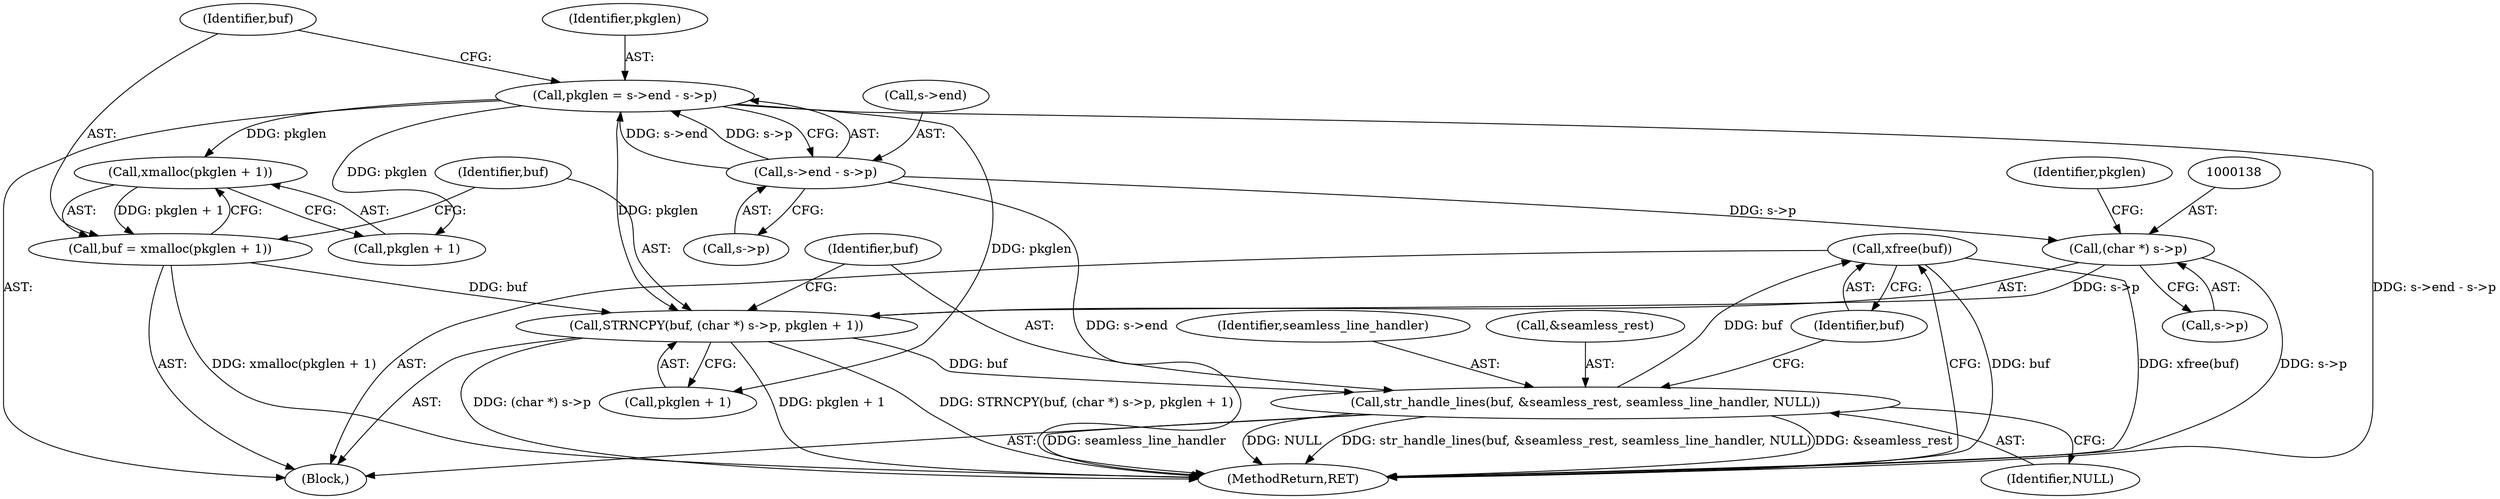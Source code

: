 digraph "0_rdesktop_4dca546d04321a610c1835010b5dad85163b65e1_13@API" {
"1000151" [label="(Call,xfree(buf))"];
"1000145" [label="(Call,str_handle_lines(buf, &seamless_rest, seamless_line_handler, NULL))"];
"1000135" [label="(Call,STRNCPY(buf, (char *) s->p, pkglen + 1))"];
"1000129" [label="(Call,buf = xmalloc(pkglen + 1))"];
"1000131" [label="(Call,xmalloc(pkglen + 1))"];
"1000120" [label="(Call,pkglen = s->end - s->p)"];
"1000122" [label="(Call,s->end - s->p)"];
"1000137" [label="(Call,(char *) s->p)"];
"1000150" [label="(Identifier,NULL)"];
"1000120" [label="(Call,pkglen = s->end - s->p)"];
"1000137" [label="(Call,(char *) s->p)"];
"1000149" [label="(Identifier,seamless_line_handler)"];
"1000121" [label="(Identifier,pkglen)"];
"1000151" [label="(Call,xfree(buf))"];
"1000126" [label="(Call,s->p)"];
"1000147" [label="(Call,&seamless_rest)"];
"1000153" [label="(MethodReturn,RET)"];
"1000146" [label="(Identifier,buf)"];
"1000129" [label="(Call,buf = xmalloc(pkglen + 1))"];
"1000122" [label="(Call,s->end - s->p)"];
"1000152" [label="(Identifier,buf)"];
"1000139" [label="(Call,s->p)"];
"1000143" [label="(Identifier,pkglen)"];
"1000136" [label="(Identifier,buf)"];
"1000131" [label="(Call,xmalloc(pkglen + 1))"];
"1000132" [label="(Call,pkglen + 1)"];
"1000123" [label="(Call,s->end)"];
"1000145" [label="(Call,str_handle_lines(buf, &seamless_rest, seamless_line_handler, NULL))"];
"1000103" [label="(Block,)"];
"1000142" [label="(Call,pkglen + 1)"];
"1000135" [label="(Call,STRNCPY(buf, (char *) s->p, pkglen + 1))"];
"1000130" [label="(Identifier,buf)"];
"1000151" -> "1000103"  [label="AST: "];
"1000151" -> "1000152"  [label="CFG: "];
"1000152" -> "1000151"  [label="AST: "];
"1000153" -> "1000151"  [label="CFG: "];
"1000151" -> "1000153"  [label="DDG: buf"];
"1000151" -> "1000153"  [label="DDG: xfree(buf)"];
"1000145" -> "1000151"  [label="DDG: buf"];
"1000145" -> "1000103"  [label="AST: "];
"1000145" -> "1000150"  [label="CFG: "];
"1000146" -> "1000145"  [label="AST: "];
"1000147" -> "1000145"  [label="AST: "];
"1000149" -> "1000145"  [label="AST: "];
"1000150" -> "1000145"  [label="AST: "];
"1000152" -> "1000145"  [label="CFG: "];
"1000145" -> "1000153"  [label="DDG: seamless_line_handler"];
"1000145" -> "1000153"  [label="DDG: NULL"];
"1000145" -> "1000153"  [label="DDG: str_handle_lines(buf, &seamless_rest, seamless_line_handler, NULL)"];
"1000145" -> "1000153"  [label="DDG: &seamless_rest"];
"1000135" -> "1000145"  [label="DDG: buf"];
"1000135" -> "1000103"  [label="AST: "];
"1000135" -> "1000142"  [label="CFG: "];
"1000136" -> "1000135"  [label="AST: "];
"1000137" -> "1000135"  [label="AST: "];
"1000142" -> "1000135"  [label="AST: "];
"1000146" -> "1000135"  [label="CFG: "];
"1000135" -> "1000153"  [label="DDG: pkglen + 1"];
"1000135" -> "1000153"  [label="DDG: STRNCPY(buf, (char *) s->p, pkglen + 1)"];
"1000135" -> "1000153"  [label="DDG: (char *) s->p"];
"1000129" -> "1000135"  [label="DDG: buf"];
"1000137" -> "1000135"  [label="DDG: s->p"];
"1000120" -> "1000135"  [label="DDG: pkglen"];
"1000129" -> "1000103"  [label="AST: "];
"1000129" -> "1000131"  [label="CFG: "];
"1000130" -> "1000129"  [label="AST: "];
"1000131" -> "1000129"  [label="AST: "];
"1000136" -> "1000129"  [label="CFG: "];
"1000129" -> "1000153"  [label="DDG: xmalloc(pkglen + 1)"];
"1000131" -> "1000129"  [label="DDG: pkglen + 1"];
"1000131" -> "1000132"  [label="CFG: "];
"1000132" -> "1000131"  [label="AST: "];
"1000120" -> "1000131"  [label="DDG: pkglen"];
"1000120" -> "1000103"  [label="AST: "];
"1000120" -> "1000122"  [label="CFG: "];
"1000121" -> "1000120"  [label="AST: "];
"1000122" -> "1000120"  [label="AST: "];
"1000130" -> "1000120"  [label="CFG: "];
"1000120" -> "1000153"  [label="DDG: s->end - s->p"];
"1000122" -> "1000120"  [label="DDG: s->end"];
"1000122" -> "1000120"  [label="DDG: s->p"];
"1000120" -> "1000132"  [label="DDG: pkglen"];
"1000120" -> "1000142"  [label="DDG: pkglen"];
"1000122" -> "1000126"  [label="CFG: "];
"1000123" -> "1000122"  [label="AST: "];
"1000126" -> "1000122"  [label="AST: "];
"1000122" -> "1000153"  [label="DDG: s->end"];
"1000122" -> "1000137"  [label="DDG: s->p"];
"1000137" -> "1000139"  [label="CFG: "];
"1000138" -> "1000137"  [label="AST: "];
"1000139" -> "1000137"  [label="AST: "];
"1000143" -> "1000137"  [label="CFG: "];
"1000137" -> "1000153"  [label="DDG: s->p"];
}
